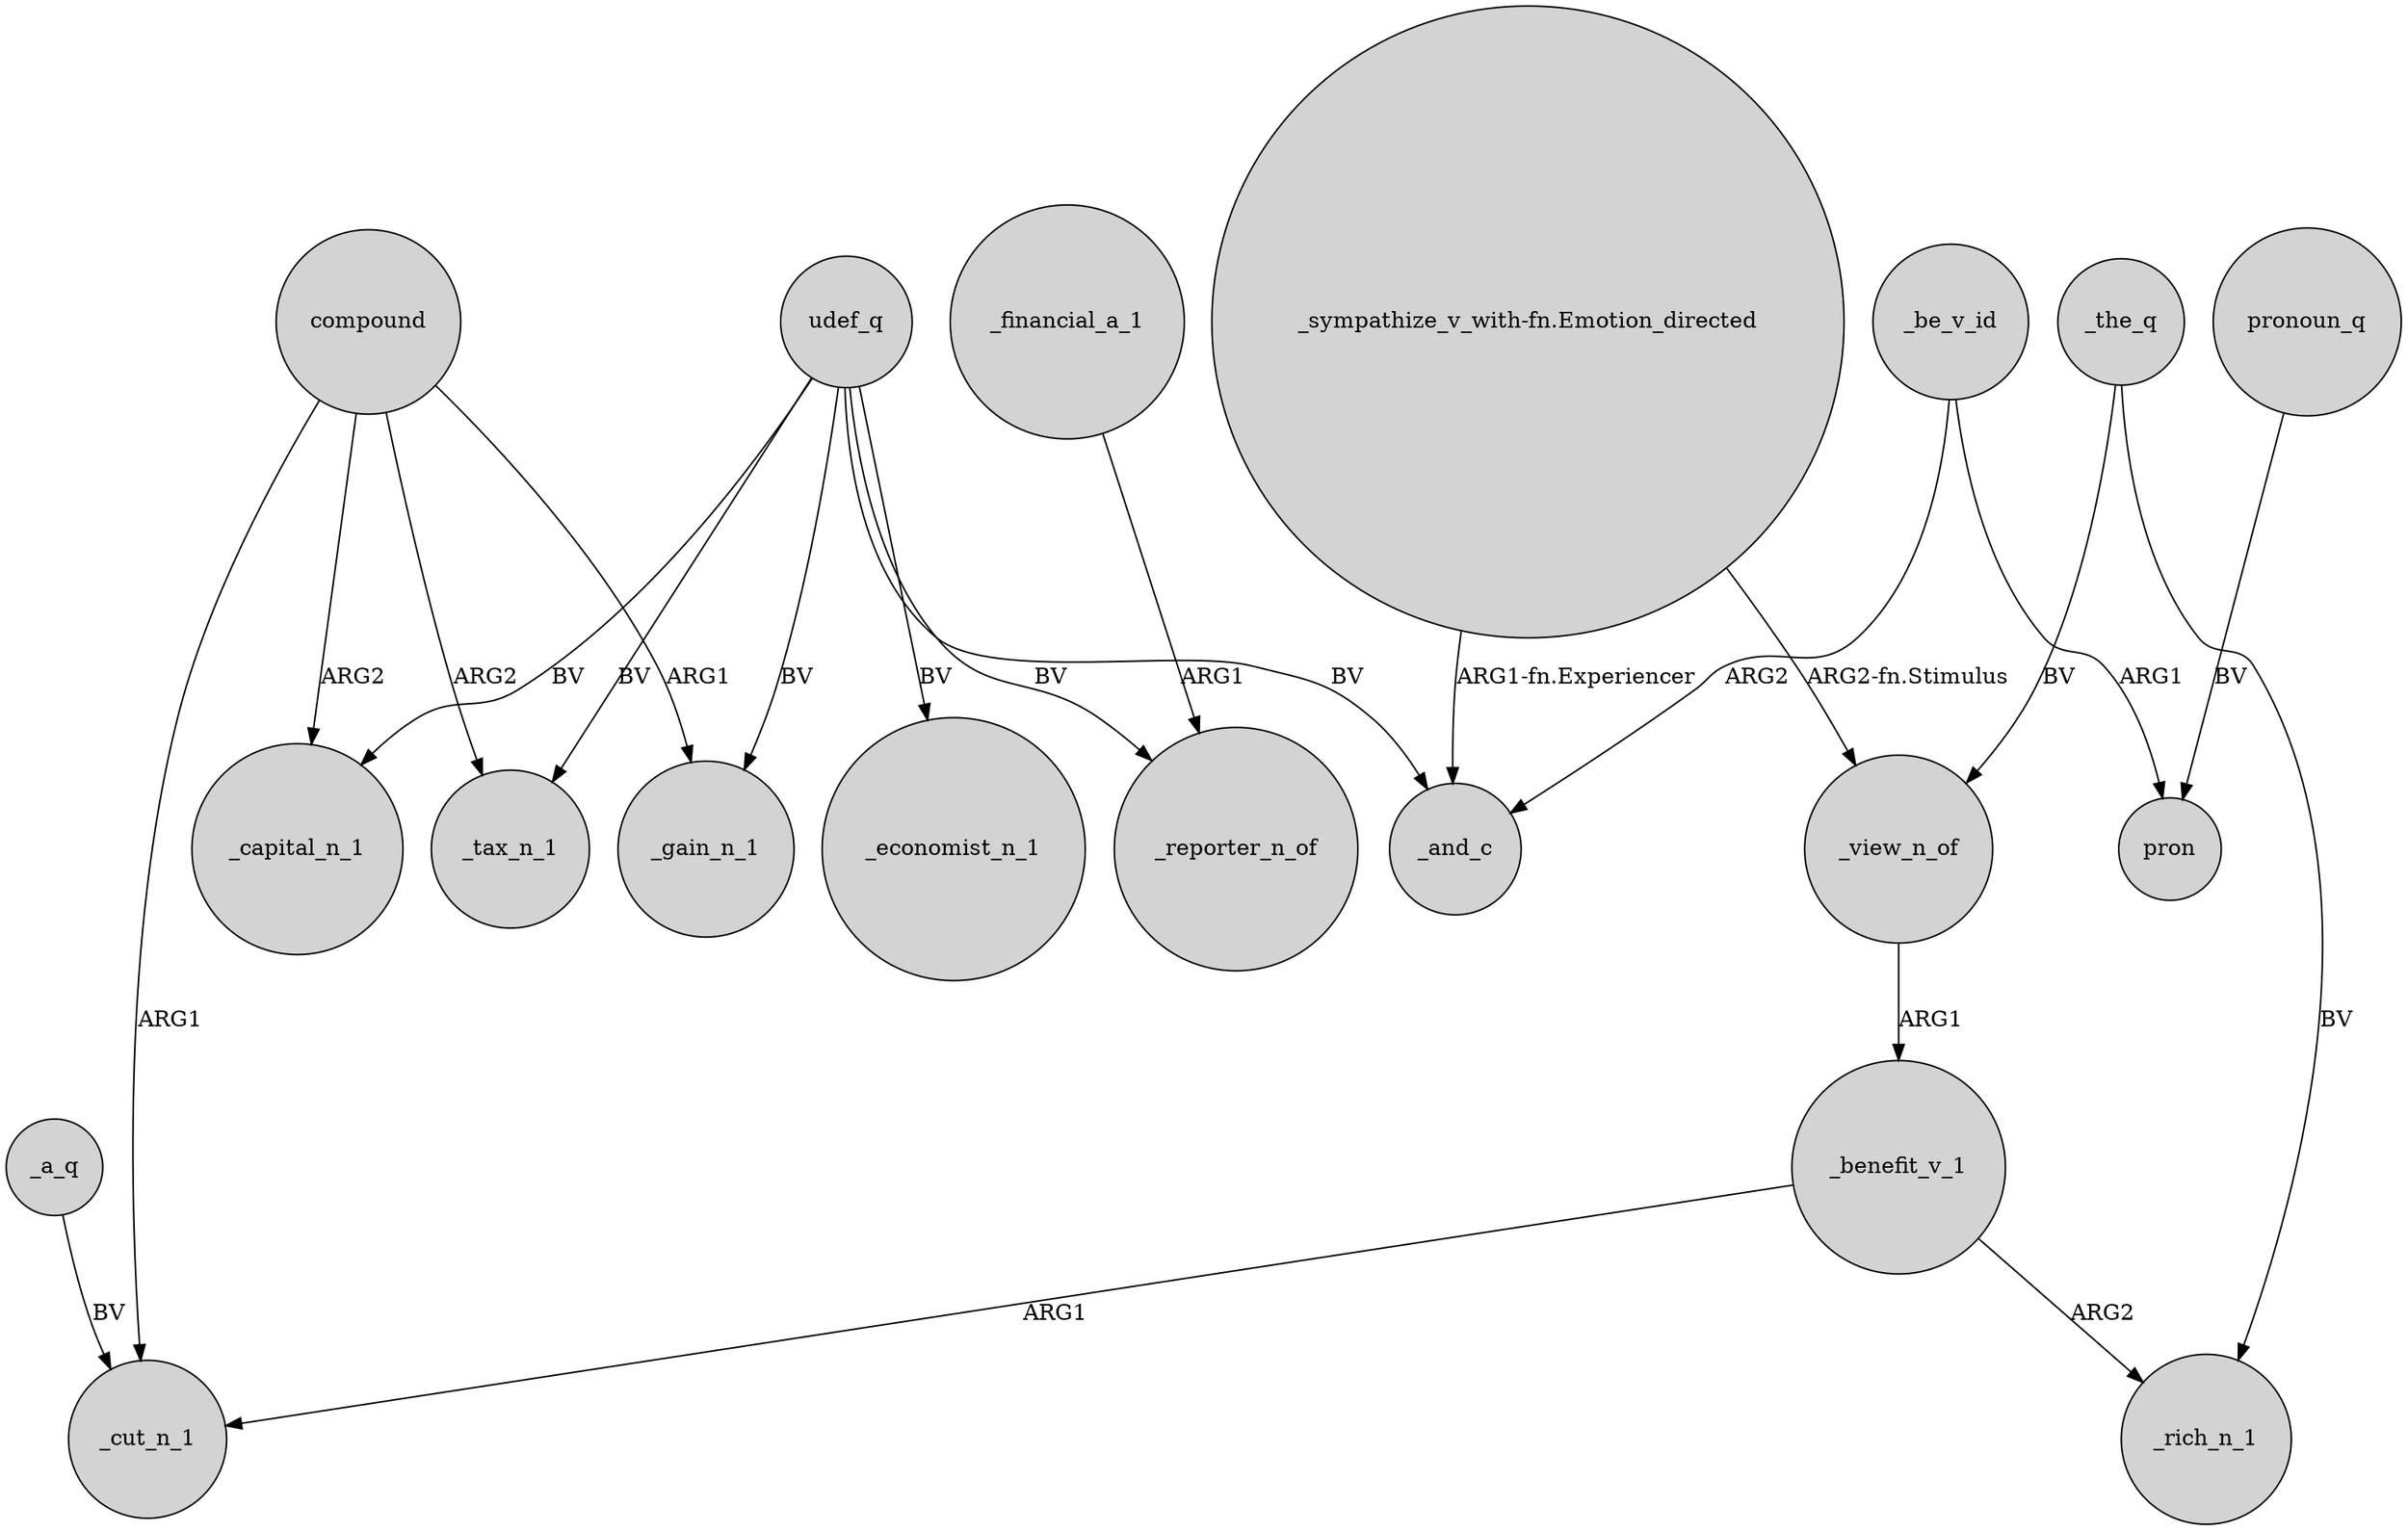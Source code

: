 digraph {
	node [shape=circle style=filled]
	_a_q -> _cut_n_1 [label=BV]
	compound -> _capital_n_1 [label=ARG2]
	udef_q -> _gain_n_1 [label=BV]
	"_sympathize_v_with-fn.Emotion_directed" -> _and_c [label="ARG1-fn.Experiencer"]
	_financial_a_1 -> _reporter_n_of [label=ARG1]
	udef_q -> _economist_n_1 [label=BV]
	"_sympathize_v_with-fn.Emotion_directed" -> _view_n_of [label="ARG2-fn.Stimulus"]
	_be_v_id -> pron [label=ARG1]
	_be_v_id -> _and_c [label=ARG2]
	udef_q -> _tax_n_1 [label=BV]
	_the_q -> _view_n_of [label=BV]
	_view_n_of -> _benefit_v_1 [label=ARG1]
	pronoun_q -> pron [label=BV]
	compound -> _cut_n_1 [label=ARG1]
	udef_q -> _reporter_n_of [label=BV]
	compound -> _gain_n_1 [label=ARG1]
	_benefit_v_1 -> _cut_n_1 [label=ARG1]
	compound -> _tax_n_1 [label=ARG2]
	udef_q -> _and_c [label=BV]
	_benefit_v_1 -> _rich_n_1 [label=ARG2]
	udef_q -> _capital_n_1 [label=BV]
	_the_q -> _rich_n_1 [label=BV]
}
